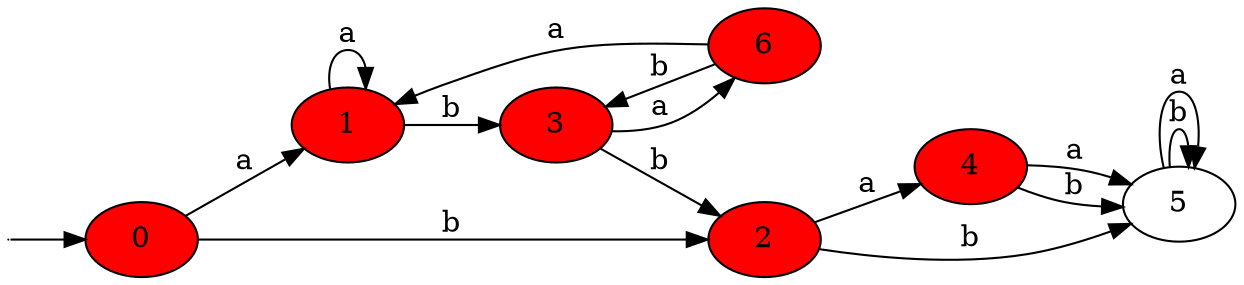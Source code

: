 digraph {
rankdir=LR
fictitious [shape=point, label="", width=0, height=0]

fictitious -> 0
0 [fillcolor=red, style=filled]
1 [fillcolor=red, style=filled]
2 [fillcolor=red, style=filled]
3 [fillcolor=red, style=filled]
4 [fillcolor=red, style=filled]
6 [fillcolor=red, style=filled]
0 -> 2 [label=b]
2 -> 5 [label=b]
5 -> 5 [label=b]
5 -> 5 [label=a]
2 -> 4 [label=a]
4 -> 5 [label=b]
4 -> 5 [label=a]
0 -> 1 [label=a]
1 -> 3 [label=b]
3 -> 2 [label=b]
3 -> 6 [label=a]
6 -> 3 [label=b]
6 -> 1 [label=a]
1 -> 1 [label=a]
}